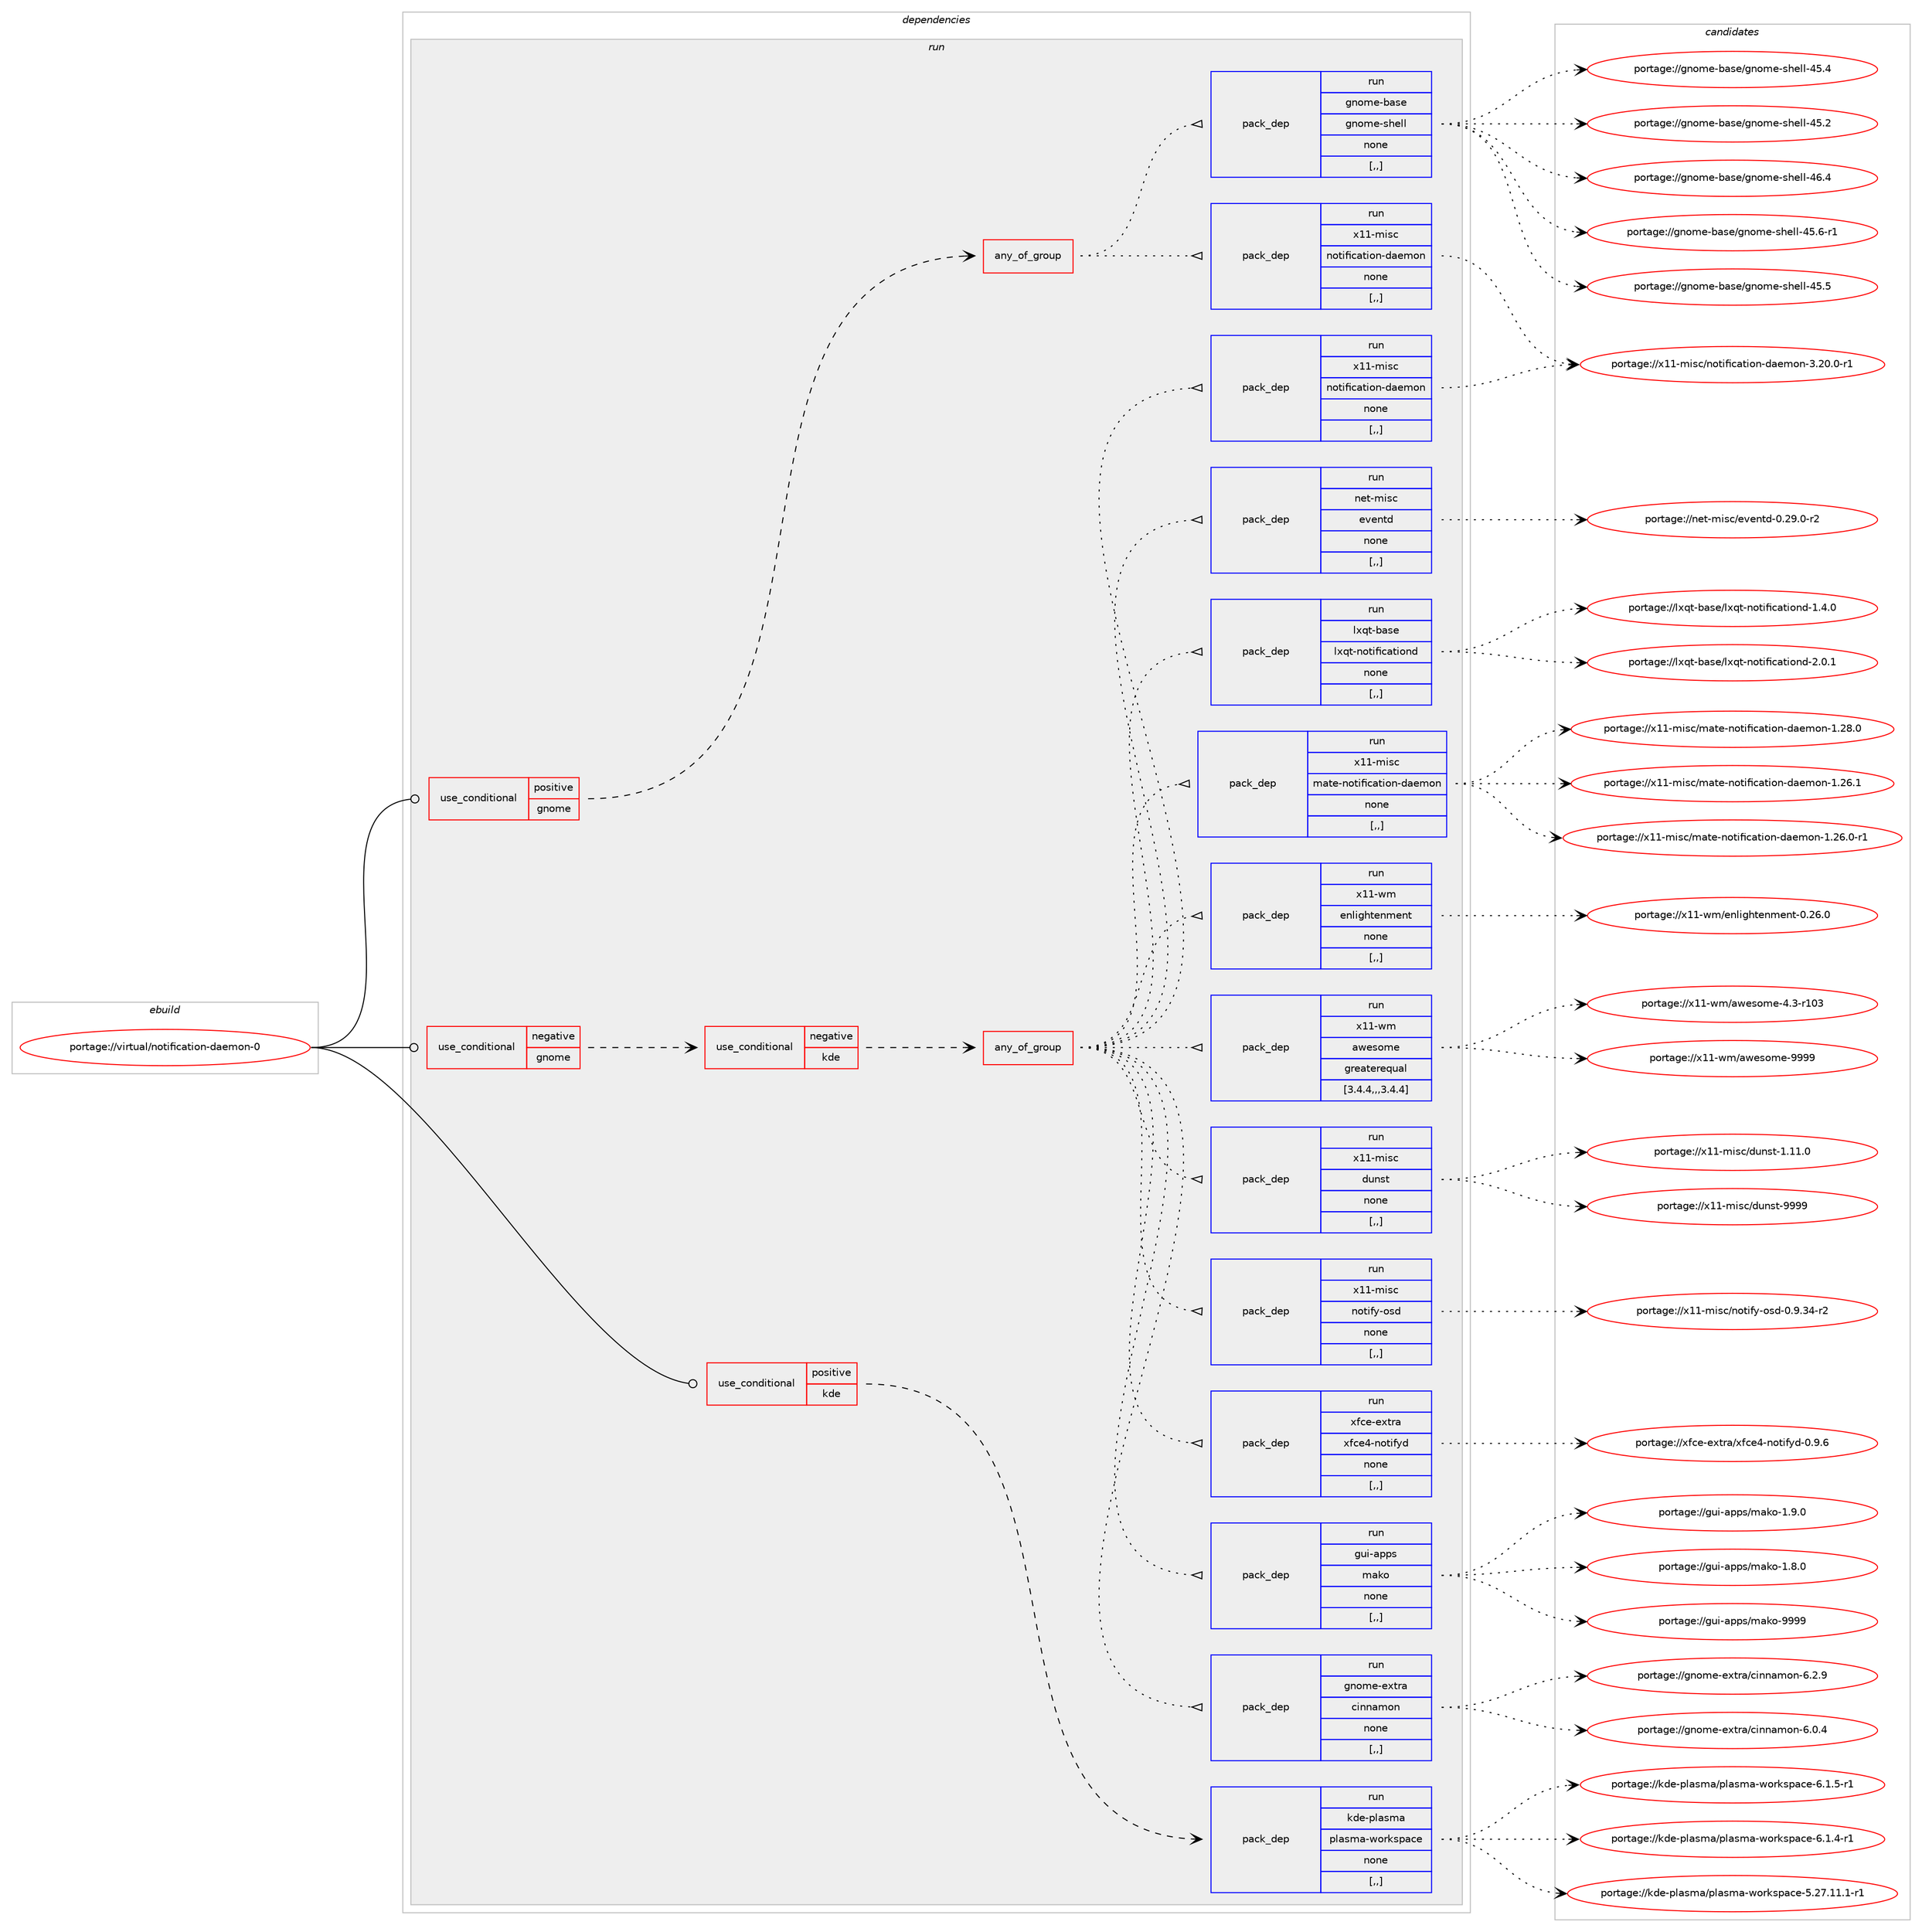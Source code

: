 digraph prolog {

# *************
# Graph options
# *************

newrank=true;
concentrate=true;
compound=true;
graph [rankdir=LR,fontname=Helvetica,fontsize=10,ranksep=1.5];#, ranksep=2.5, nodesep=0.2];
edge  [arrowhead=vee];
node  [fontname=Helvetica,fontsize=10];

# **********
# The ebuild
# **********

subgraph cluster_leftcol {
color=gray;
label=<<i>ebuild</i>>;
id [label="portage://virtual/notification-daemon-0", color=red, width=4, href="../virtual/notification-daemon-0.svg"];
}

# ****************
# The dependencies
# ****************

subgraph cluster_midcol {
color=gray;
label=<<i>dependencies</i>>;
subgraph cluster_compile {
fillcolor="#eeeeee";
style=filled;
label=<<i>compile</i>>;
}
subgraph cluster_compileandrun {
fillcolor="#eeeeee";
style=filled;
label=<<i>compile and run</i>>;
}
subgraph cluster_run {
fillcolor="#eeeeee";
style=filled;
label=<<i>run</i>>;
subgraph cond11174 {
dependency30302 [label=<<TABLE BORDER="0" CELLBORDER="1" CELLSPACING="0" CELLPADDING="4"><TR><TD ROWSPAN="3" CELLPADDING="10">use_conditional</TD></TR><TR><TD>negative</TD></TR><TR><TD>gnome</TD></TR></TABLE>>, shape=none, color=red];
subgraph cond11175 {
dependency30303 [label=<<TABLE BORDER="0" CELLBORDER="1" CELLSPACING="0" CELLPADDING="4"><TR><TD ROWSPAN="3" CELLPADDING="10">use_conditional</TD></TR><TR><TD>negative</TD></TR><TR><TD>kde</TD></TR></TABLE>>, shape=none, color=red];
subgraph any124 {
dependency30304 [label=<<TABLE BORDER="0" CELLBORDER="1" CELLSPACING="0" CELLPADDING="4"><TR><TD CELLPADDING="10">any_of_group</TD></TR></TABLE>>, shape=none, color=red];subgraph pack18994 {
dependency30305 [label=<<TABLE BORDER="0" CELLBORDER="1" CELLSPACING="0" CELLPADDING="4" WIDTH="220"><TR><TD ROWSPAN="6" CELLPADDING="30">pack_dep</TD></TR><TR><TD WIDTH="110">run</TD></TR><TR><TD>x11-misc</TD></TR><TR><TD>notification-daemon</TD></TR><TR><TD>none</TD></TR><TR><TD>[,,]</TD></TR></TABLE>>, shape=none, color=blue];
}
dependency30304:e -> dependency30305:w [weight=20,style="dotted",arrowhead="oinv"];
subgraph pack18995 {
dependency30306 [label=<<TABLE BORDER="0" CELLBORDER="1" CELLSPACING="0" CELLPADDING="4" WIDTH="220"><TR><TD ROWSPAN="6" CELLPADDING="30">pack_dep</TD></TR><TR><TD WIDTH="110">run</TD></TR><TR><TD>gnome-extra</TD></TR><TR><TD>cinnamon</TD></TR><TR><TD>none</TD></TR><TR><TD>[,,]</TD></TR></TABLE>>, shape=none, color=blue];
}
dependency30304:e -> dependency30306:w [weight=20,style="dotted",arrowhead="oinv"];
subgraph pack18996 {
dependency30307 [label=<<TABLE BORDER="0" CELLBORDER="1" CELLSPACING="0" CELLPADDING="4" WIDTH="220"><TR><TD ROWSPAN="6" CELLPADDING="30">pack_dep</TD></TR><TR><TD WIDTH="110">run</TD></TR><TR><TD>gui-apps</TD></TR><TR><TD>mako</TD></TR><TR><TD>none</TD></TR><TR><TD>[,,]</TD></TR></TABLE>>, shape=none, color=blue];
}
dependency30304:e -> dependency30307:w [weight=20,style="dotted",arrowhead="oinv"];
subgraph pack18997 {
dependency30308 [label=<<TABLE BORDER="0" CELLBORDER="1" CELLSPACING="0" CELLPADDING="4" WIDTH="220"><TR><TD ROWSPAN="6" CELLPADDING="30">pack_dep</TD></TR><TR><TD WIDTH="110">run</TD></TR><TR><TD>xfce-extra</TD></TR><TR><TD>xfce4-notifyd</TD></TR><TR><TD>none</TD></TR><TR><TD>[,,]</TD></TR></TABLE>>, shape=none, color=blue];
}
dependency30304:e -> dependency30308:w [weight=20,style="dotted",arrowhead="oinv"];
subgraph pack18998 {
dependency30309 [label=<<TABLE BORDER="0" CELLBORDER="1" CELLSPACING="0" CELLPADDING="4" WIDTH="220"><TR><TD ROWSPAN="6" CELLPADDING="30">pack_dep</TD></TR><TR><TD WIDTH="110">run</TD></TR><TR><TD>x11-misc</TD></TR><TR><TD>notify-osd</TD></TR><TR><TD>none</TD></TR><TR><TD>[,,]</TD></TR></TABLE>>, shape=none, color=blue];
}
dependency30304:e -> dependency30309:w [weight=20,style="dotted",arrowhead="oinv"];
subgraph pack18999 {
dependency30310 [label=<<TABLE BORDER="0" CELLBORDER="1" CELLSPACING="0" CELLPADDING="4" WIDTH="220"><TR><TD ROWSPAN="6" CELLPADDING="30">pack_dep</TD></TR><TR><TD WIDTH="110">run</TD></TR><TR><TD>x11-misc</TD></TR><TR><TD>dunst</TD></TR><TR><TD>none</TD></TR><TR><TD>[,,]</TD></TR></TABLE>>, shape=none, color=blue];
}
dependency30304:e -> dependency30310:w [weight=20,style="dotted",arrowhead="oinv"];
subgraph pack19000 {
dependency30311 [label=<<TABLE BORDER="0" CELLBORDER="1" CELLSPACING="0" CELLPADDING="4" WIDTH="220"><TR><TD ROWSPAN="6" CELLPADDING="30">pack_dep</TD></TR><TR><TD WIDTH="110">run</TD></TR><TR><TD>x11-wm</TD></TR><TR><TD>awesome</TD></TR><TR><TD>greaterequal</TD></TR><TR><TD>[3.4.4,,,3.4.4]</TD></TR></TABLE>>, shape=none, color=blue];
}
dependency30304:e -> dependency30311:w [weight=20,style="dotted",arrowhead="oinv"];
subgraph pack19001 {
dependency30312 [label=<<TABLE BORDER="0" CELLBORDER="1" CELLSPACING="0" CELLPADDING="4" WIDTH="220"><TR><TD ROWSPAN="6" CELLPADDING="30">pack_dep</TD></TR><TR><TD WIDTH="110">run</TD></TR><TR><TD>x11-wm</TD></TR><TR><TD>enlightenment</TD></TR><TR><TD>none</TD></TR><TR><TD>[,,]</TD></TR></TABLE>>, shape=none, color=blue];
}
dependency30304:e -> dependency30312:w [weight=20,style="dotted",arrowhead="oinv"];
subgraph pack19002 {
dependency30313 [label=<<TABLE BORDER="0" CELLBORDER="1" CELLSPACING="0" CELLPADDING="4" WIDTH="220"><TR><TD ROWSPAN="6" CELLPADDING="30">pack_dep</TD></TR><TR><TD WIDTH="110">run</TD></TR><TR><TD>x11-misc</TD></TR><TR><TD>mate-notification-daemon</TD></TR><TR><TD>none</TD></TR><TR><TD>[,,]</TD></TR></TABLE>>, shape=none, color=blue];
}
dependency30304:e -> dependency30313:w [weight=20,style="dotted",arrowhead="oinv"];
subgraph pack19003 {
dependency30314 [label=<<TABLE BORDER="0" CELLBORDER="1" CELLSPACING="0" CELLPADDING="4" WIDTH="220"><TR><TD ROWSPAN="6" CELLPADDING="30">pack_dep</TD></TR><TR><TD WIDTH="110">run</TD></TR><TR><TD>lxqt-base</TD></TR><TR><TD>lxqt-notificationd</TD></TR><TR><TD>none</TD></TR><TR><TD>[,,]</TD></TR></TABLE>>, shape=none, color=blue];
}
dependency30304:e -> dependency30314:w [weight=20,style="dotted",arrowhead="oinv"];
subgraph pack19004 {
dependency30315 [label=<<TABLE BORDER="0" CELLBORDER="1" CELLSPACING="0" CELLPADDING="4" WIDTH="220"><TR><TD ROWSPAN="6" CELLPADDING="30">pack_dep</TD></TR><TR><TD WIDTH="110">run</TD></TR><TR><TD>net-misc</TD></TR><TR><TD>eventd</TD></TR><TR><TD>none</TD></TR><TR><TD>[,,]</TD></TR></TABLE>>, shape=none, color=blue];
}
dependency30304:e -> dependency30315:w [weight=20,style="dotted",arrowhead="oinv"];
}
dependency30303:e -> dependency30304:w [weight=20,style="dashed",arrowhead="vee"];
}
dependency30302:e -> dependency30303:w [weight=20,style="dashed",arrowhead="vee"];
}
id:e -> dependency30302:w [weight=20,style="solid",arrowhead="odot"];
subgraph cond11176 {
dependency30316 [label=<<TABLE BORDER="0" CELLBORDER="1" CELLSPACING="0" CELLPADDING="4"><TR><TD ROWSPAN="3" CELLPADDING="10">use_conditional</TD></TR><TR><TD>positive</TD></TR><TR><TD>gnome</TD></TR></TABLE>>, shape=none, color=red];
subgraph any125 {
dependency30317 [label=<<TABLE BORDER="0" CELLBORDER="1" CELLSPACING="0" CELLPADDING="4"><TR><TD CELLPADDING="10">any_of_group</TD></TR></TABLE>>, shape=none, color=red];subgraph pack19005 {
dependency30318 [label=<<TABLE BORDER="0" CELLBORDER="1" CELLSPACING="0" CELLPADDING="4" WIDTH="220"><TR><TD ROWSPAN="6" CELLPADDING="30">pack_dep</TD></TR><TR><TD WIDTH="110">run</TD></TR><TR><TD>x11-misc</TD></TR><TR><TD>notification-daemon</TD></TR><TR><TD>none</TD></TR><TR><TD>[,,]</TD></TR></TABLE>>, shape=none, color=blue];
}
dependency30317:e -> dependency30318:w [weight=20,style="dotted",arrowhead="oinv"];
subgraph pack19006 {
dependency30319 [label=<<TABLE BORDER="0" CELLBORDER="1" CELLSPACING="0" CELLPADDING="4" WIDTH="220"><TR><TD ROWSPAN="6" CELLPADDING="30">pack_dep</TD></TR><TR><TD WIDTH="110">run</TD></TR><TR><TD>gnome-base</TD></TR><TR><TD>gnome-shell</TD></TR><TR><TD>none</TD></TR><TR><TD>[,,]</TD></TR></TABLE>>, shape=none, color=blue];
}
dependency30317:e -> dependency30319:w [weight=20,style="dotted",arrowhead="oinv"];
}
dependency30316:e -> dependency30317:w [weight=20,style="dashed",arrowhead="vee"];
}
id:e -> dependency30316:w [weight=20,style="solid",arrowhead="odot"];
subgraph cond11177 {
dependency30320 [label=<<TABLE BORDER="0" CELLBORDER="1" CELLSPACING="0" CELLPADDING="4"><TR><TD ROWSPAN="3" CELLPADDING="10">use_conditional</TD></TR><TR><TD>positive</TD></TR><TR><TD>kde</TD></TR></TABLE>>, shape=none, color=red];
subgraph pack19007 {
dependency30321 [label=<<TABLE BORDER="0" CELLBORDER="1" CELLSPACING="0" CELLPADDING="4" WIDTH="220"><TR><TD ROWSPAN="6" CELLPADDING="30">pack_dep</TD></TR><TR><TD WIDTH="110">run</TD></TR><TR><TD>kde-plasma</TD></TR><TR><TD>plasma-workspace</TD></TR><TR><TD>none</TD></TR><TR><TD>[,,]</TD></TR></TABLE>>, shape=none, color=blue];
}
dependency30320:e -> dependency30321:w [weight=20,style="dashed",arrowhead="vee"];
}
id:e -> dependency30320:w [weight=20,style="solid",arrowhead="odot"];
}
}

# **************
# The candidates
# **************

subgraph cluster_choices {
rank=same;
color=gray;
label=<<i>candidates</i>>;

subgraph choice18994 {
color=black;
nodesep=1;
choice120494945109105115994711011111610510210599971161051111104510097101109111110455146504846484511449 [label="portage://x11-misc/notification-daemon-3.20.0-r1", color=red, width=4,href="../x11-misc/notification-daemon-3.20.0-r1.svg"];
dependency30305:e -> choice120494945109105115994711011111610510210599971161051111104510097101109111110455146504846484511449:w [style=dotted,weight="100"];
}
subgraph choice18995 {
color=black;
nodesep=1;
choice1031101111091014510112011611497479910511011097109111110455446504657 [label="portage://gnome-extra/cinnamon-6.2.9", color=red, width=4,href="../gnome-extra/cinnamon-6.2.9.svg"];
choice1031101111091014510112011611497479910511011097109111110455446484652 [label="portage://gnome-extra/cinnamon-6.0.4", color=red, width=4,href="../gnome-extra/cinnamon-6.0.4.svg"];
dependency30306:e -> choice1031101111091014510112011611497479910511011097109111110455446504657:w [style=dotted,weight="100"];
dependency30306:e -> choice1031101111091014510112011611497479910511011097109111110455446484652:w [style=dotted,weight="100"];
}
subgraph choice18996 {
color=black;
nodesep=1;
choice103117105459711211211547109971071114557575757 [label="portage://gui-apps/mako-9999", color=red, width=4,href="../gui-apps/mako-9999.svg"];
choice10311710545971121121154710997107111454946574648 [label="portage://gui-apps/mako-1.9.0", color=red, width=4,href="../gui-apps/mako-1.9.0.svg"];
choice10311710545971121121154710997107111454946564648 [label="portage://gui-apps/mako-1.8.0", color=red, width=4,href="../gui-apps/mako-1.8.0.svg"];
dependency30307:e -> choice103117105459711211211547109971071114557575757:w [style=dotted,weight="100"];
dependency30307:e -> choice10311710545971121121154710997107111454946574648:w [style=dotted,weight="100"];
dependency30307:e -> choice10311710545971121121154710997107111454946564648:w [style=dotted,weight="100"];
}
subgraph choice18997 {
color=black;
nodesep=1;
choice12010299101451011201161149747120102991015245110111116105102121100454846574654 [label="portage://xfce-extra/xfce4-notifyd-0.9.6", color=red, width=4,href="../xfce-extra/xfce4-notifyd-0.9.6.svg"];
dependency30308:e -> choice12010299101451011201161149747120102991015245110111116105102121100454846574654:w [style=dotted,weight="100"];
}
subgraph choice18998 {
color=black;
nodesep=1;
choice120494945109105115994711011111610510212145111115100454846574651524511450 [label="portage://x11-misc/notify-osd-0.9.34-r2", color=red, width=4,href="../x11-misc/notify-osd-0.9.34-r2.svg"];
dependency30309:e -> choice120494945109105115994711011111610510212145111115100454846574651524511450:w [style=dotted,weight="100"];
}
subgraph choice18999 {
color=black;
nodesep=1;
choice12049494510910511599471001171101151164557575757 [label="portage://x11-misc/dunst-9999", color=red, width=4,href="../x11-misc/dunst-9999.svg"];
choice120494945109105115994710011711011511645494649494648 [label="portage://x11-misc/dunst-1.11.0", color=red, width=4,href="../x11-misc/dunst-1.11.0.svg"];
dependency30310:e -> choice12049494510910511599471001171101151164557575757:w [style=dotted,weight="100"];
dependency30310:e -> choice120494945109105115994710011711011511645494649494648:w [style=dotted,weight="100"];
}
subgraph choice19000 {
color=black;
nodesep=1;
choice12049494511910947971191011151111091014557575757 [label="portage://x11-wm/awesome-9999", color=red, width=4,href="../x11-wm/awesome-9999.svg"];
choice12049494511910947971191011151111091014552465145114494851 [label="portage://x11-wm/awesome-4.3-r103", color=red, width=4,href="../x11-wm/awesome-4.3-r103.svg"];
dependency30311:e -> choice12049494511910947971191011151111091014557575757:w [style=dotted,weight="100"];
dependency30311:e -> choice12049494511910947971191011151111091014552465145114494851:w [style=dotted,weight="100"];
}
subgraph choice19001 {
color=black;
nodesep=1;
choice1204949451191094710111010810510310411610111010910111011645484650544648 [label="portage://x11-wm/enlightenment-0.26.0", color=red, width=4,href="../x11-wm/enlightenment-0.26.0.svg"];
dependency30312:e -> choice1204949451191094710111010810510310411610111010910111011645484650544648:w [style=dotted,weight="100"];
}
subgraph choice19002 {
color=black;
nodesep=1;
choice120494945109105115994710997116101451101111161051021059997116105111110451009710110911111045494650564648 [label="portage://x11-misc/mate-notification-daemon-1.28.0", color=red, width=4,href="../x11-misc/mate-notification-daemon-1.28.0.svg"];
choice120494945109105115994710997116101451101111161051021059997116105111110451009710110911111045494650544649 [label="portage://x11-misc/mate-notification-daemon-1.26.1", color=red, width=4,href="../x11-misc/mate-notification-daemon-1.26.1.svg"];
choice1204949451091051159947109971161014511011111610510210599971161051111104510097101109111110454946505446484511449 [label="portage://x11-misc/mate-notification-daemon-1.26.0-r1", color=red, width=4,href="../x11-misc/mate-notification-daemon-1.26.0-r1.svg"];
dependency30313:e -> choice120494945109105115994710997116101451101111161051021059997116105111110451009710110911111045494650564648:w [style=dotted,weight="100"];
dependency30313:e -> choice120494945109105115994710997116101451101111161051021059997116105111110451009710110911111045494650544649:w [style=dotted,weight="100"];
dependency30313:e -> choice1204949451091051159947109971161014511011111610510210599971161051111104510097101109111110454946505446484511449:w [style=dotted,weight="100"];
}
subgraph choice19003 {
color=black;
nodesep=1;
choice10812011311645989711510147108120113116451101111161051021059997116105111110100455046484649 [label="portage://lxqt-base/lxqt-notificationd-2.0.1", color=red, width=4,href="../lxqt-base/lxqt-notificationd-2.0.1.svg"];
choice10812011311645989711510147108120113116451101111161051021059997116105111110100454946524648 [label="portage://lxqt-base/lxqt-notificationd-1.4.0", color=red, width=4,href="../lxqt-base/lxqt-notificationd-1.4.0.svg"];
dependency30314:e -> choice10812011311645989711510147108120113116451101111161051021059997116105111110100455046484649:w [style=dotted,weight="100"];
dependency30314:e -> choice10812011311645989711510147108120113116451101111161051021059997116105111110100454946524648:w [style=dotted,weight="100"];
}
subgraph choice19004 {
color=black;
nodesep=1;
choice110101116451091051159947101118101110116100454846505746484511450 [label="portage://net-misc/eventd-0.29.0-r2", color=red, width=4,href="../net-misc/eventd-0.29.0-r2.svg"];
dependency30315:e -> choice110101116451091051159947101118101110116100454846505746484511450:w [style=dotted,weight="100"];
}
subgraph choice19005 {
color=black;
nodesep=1;
choice120494945109105115994711011111610510210599971161051111104510097101109111110455146504846484511449 [label="portage://x11-misc/notification-daemon-3.20.0-r1", color=red, width=4,href="../x11-misc/notification-daemon-3.20.0-r1.svg"];
dependency30318:e -> choice120494945109105115994711011111610510210599971161051111104510097101109111110455146504846484511449:w [style=dotted,weight="100"];
}
subgraph choice19006 {
color=black;
nodesep=1;
choice10311011110910145989711510147103110111109101451151041011081084552544652 [label="portage://gnome-base/gnome-shell-46.4", color=red, width=4,href="../gnome-base/gnome-shell-46.4.svg"];
choice103110111109101459897115101471031101111091014511510410110810845525346544511449 [label="portage://gnome-base/gnome-shell-45.6-r1", color=red, width=4,href="../gnome-base/gnome-shell-45.6-r1.svg"];
choice10311011110910145989711510147103110111109101451151041011081084552534653 [label="portage://gnome-base/gnome-shell-45.5", color=red, width=4,href="../gnome-base/gnome-shell-45.5.svg"];
choice10311011110910145989711510147103110111109101451151041011081084552534652 [label="portage://gnome-base/gnome-shell-45.4", color=red, width=4,href="../gnome-base/gnome-shell-45.4.svg"];
choice10311011110910145989711510147103110111109101451151041011081084552534650 [label="portage://gnome-base/gnome-shell-45.2", color=red, width=4,href="../gnome-base/gnome-shell-45.2.svg"];
dependency30319:e -> choice10311011110910145989711510147103110111109101451151041011081084552544652:w [style=dotted,weight="100"];
dependency30319:e -> choice103110111109101459897115101471031101111091014511510410110810845525346544511449:w [style=dotted,weight="100"];
dependency30319:e -> choice10311011110910145989711510147103110111109101451151041011081084552534653:w [style=dotted,weight="100"];
dependency30319:e -> choice10311011110910145989711510147103110111109101451151041011081084552534652:w [style=dotted,weight="100"];
dependency30319:e -> choice10311011110910145989711510147103110111109101451151041011081084552534650:w [style=dotted,weight="100"];
}
subgraph choice19007 {
color=black;
nodesep=1;
choice1071001014511210897115109974711210897115109974511911111410711511297991014554464946534511449 [label="portage://kde-plasma/plasma-workspace-6.1.5-r1", color=red, width=4,href="../kde-plasma/plasma-workspace-6.1.5-r1.svg"];
choice1071001014511210897115109974711210897115109974511911111410711511297991014554464946524511449 [label="portage://kde-plasma/plasma-workspace-6.1.4-r1", color=red, width=4,href="../kde-plasma/plasma-workspace-6.1.4-r1.svg"];
choice107100101451121089711510997471121089711510997451191111141071151129799101455346505546494946494511449 [label="portage://kde-plasma/plasma-workspace-5.27.11.1-r1", color=red, width=4,href="../kde-plasma/plasma-workspace-5.27.11.1-r1.svg"];
dependency30321:e -> choice1071001014511210897115109974711210897115109974511911111410711511297991014554464946534511449:w [style=dotted,weight="100"];
dependency30321:e -> choice1071001014511210897115109974711210897115109974511911111410711511297991014554464946524511449:w [style=dotted,weight="100"];
dependency30321:e -> choice107100101451121089711510997471121089711510997451191111141071151129799101455346505546494946494511449:w [style=dotted,weight="100"];
}
}

}
